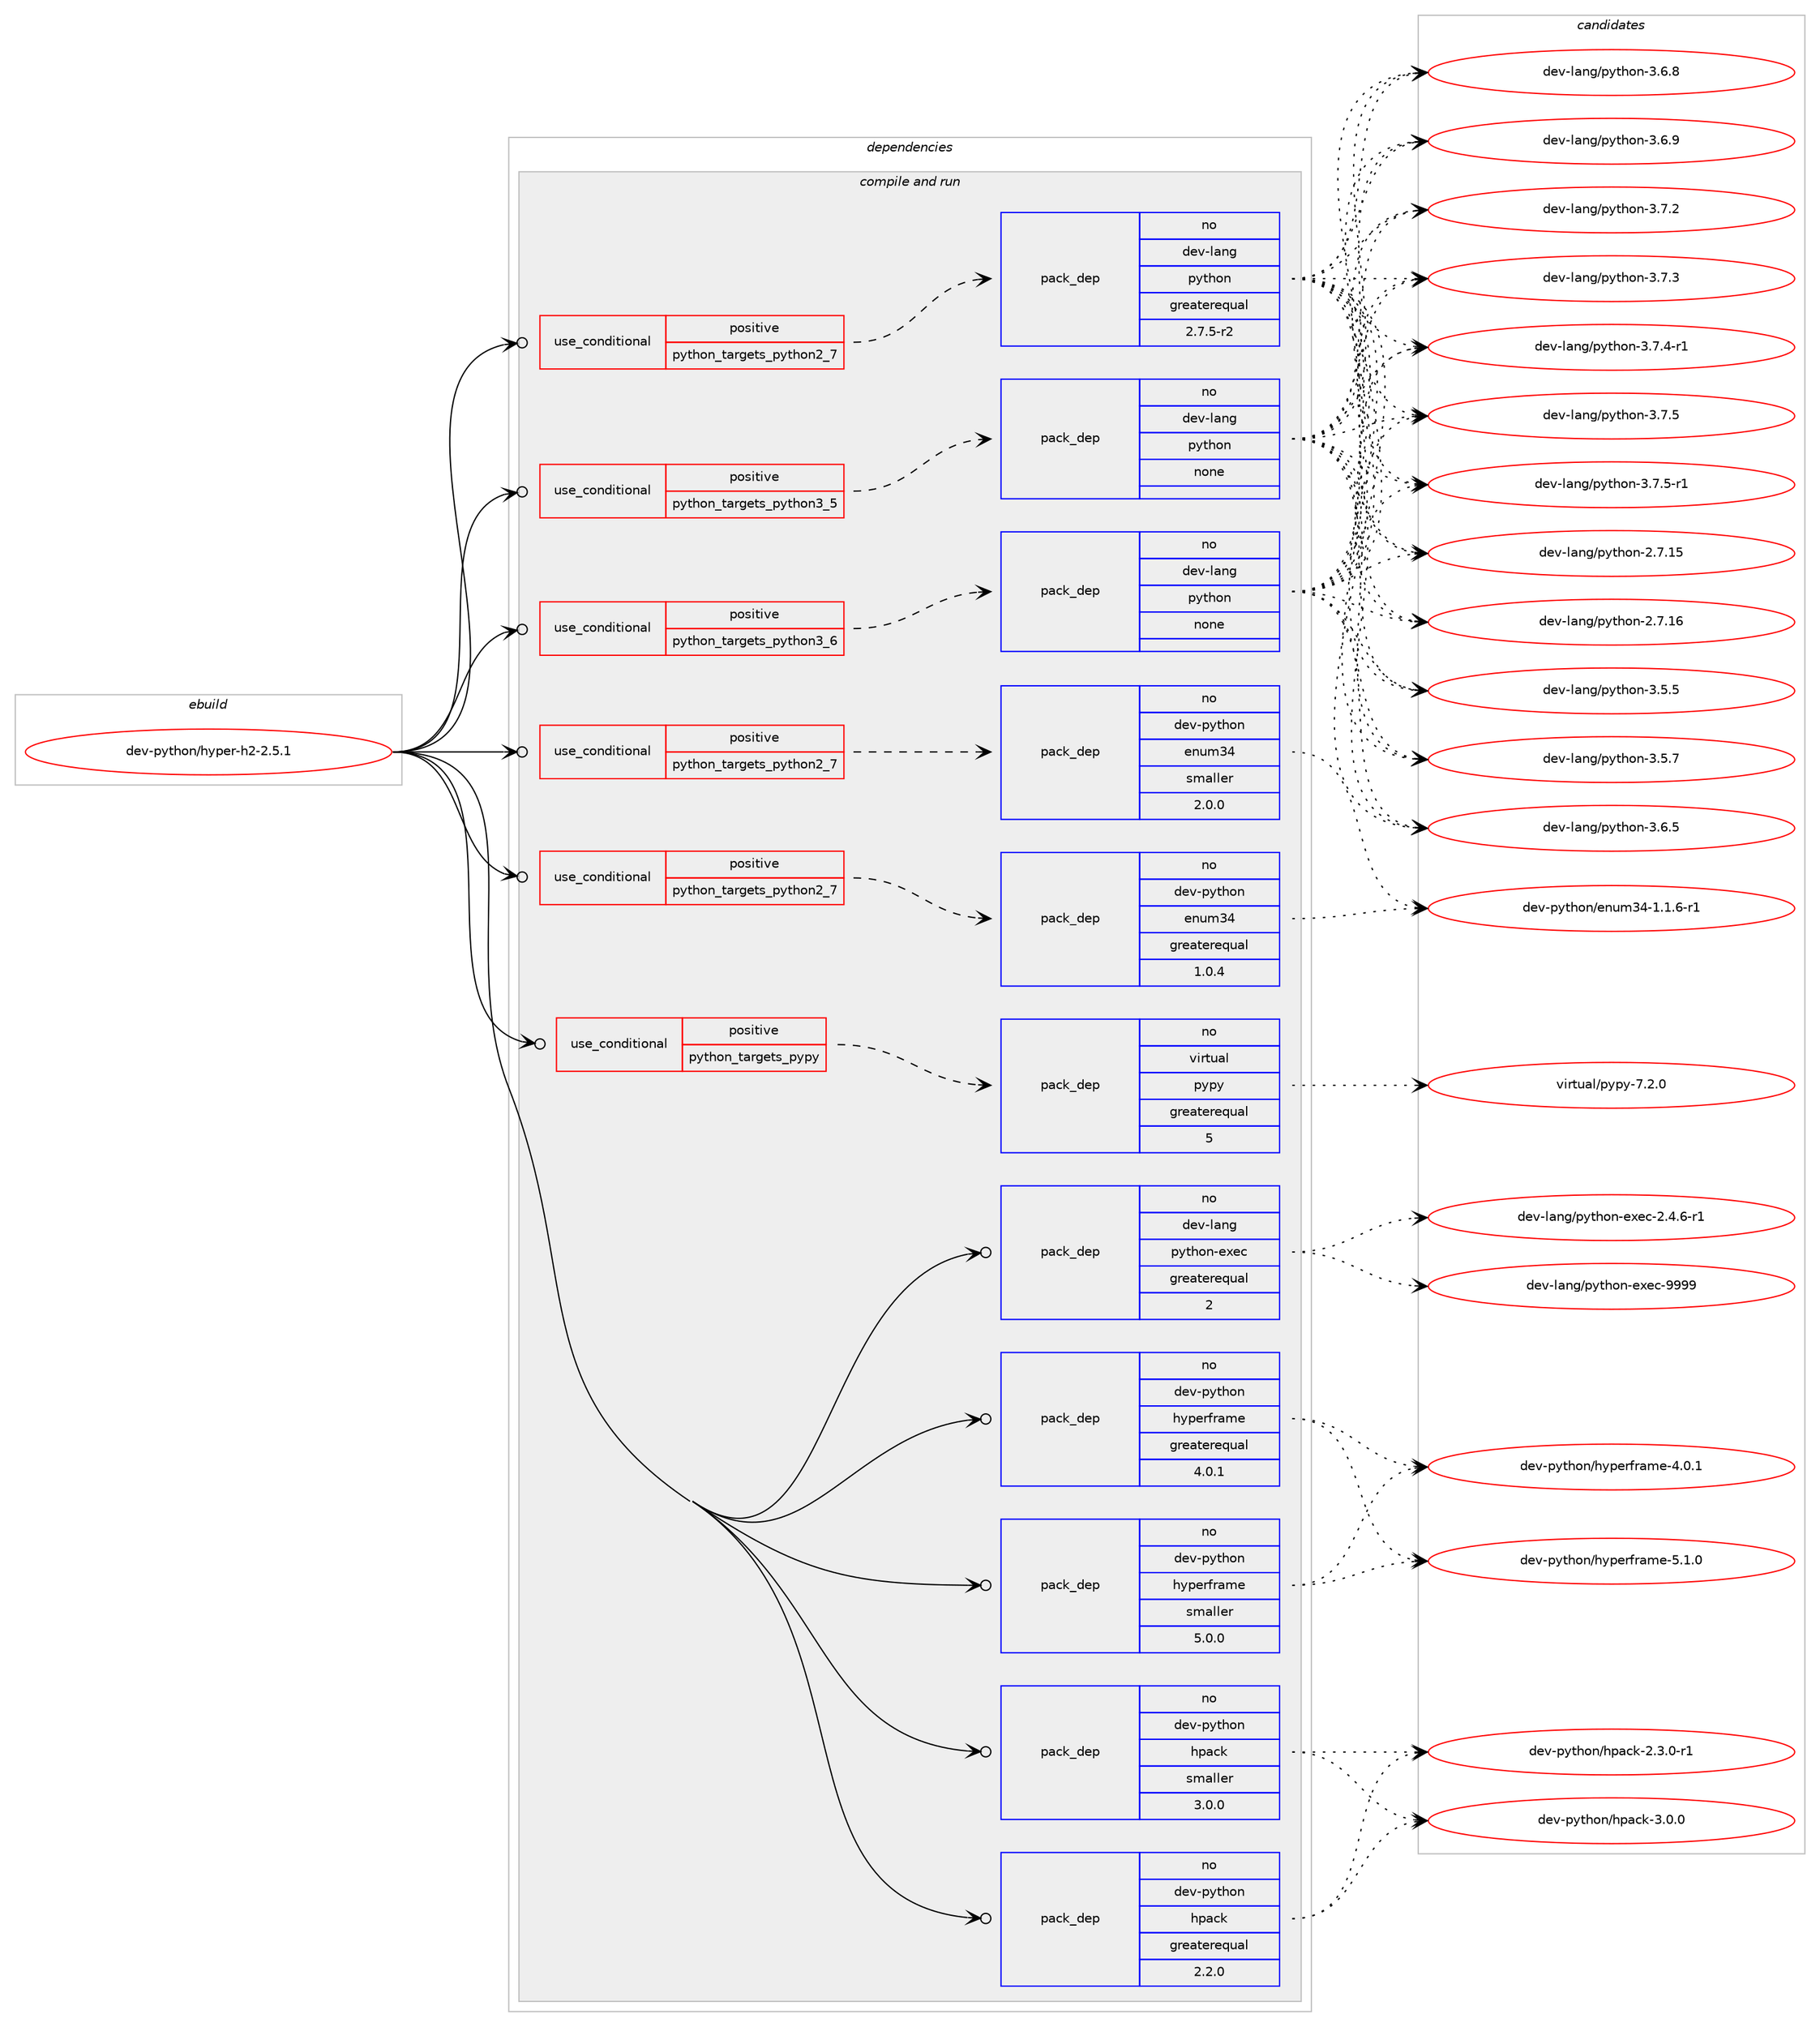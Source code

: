 digraph prolog {

# *************
# Graph options
# *************

newrank=true;
concentrate=true;
compound=true;
graph [rankdir=LR,fontname=Helvetica,fontsize=10,ranksep=1.5];#, ranksep=2.5, nodesep=0.2];
edge  [arrowhead=vee];
node  [fontname=Helvetica,fontsize=10];

# **********
# The ebuild
# **********

subgraph cluster_leftcol {
color=gray;
rank=same;
label=<<i>ebuild</i>>;
id [label="dev-python/hyper-h2-2.5.1", color=red, width=4, href="../dev-python/hyper-h2-2.5.1.svg"];
}

# ****************
# The dependencies
# ****************

subgraph cluster_midcol {
color=gray;
label=<<i>dependencies</i>>;
subgraph cluster_compile {
fillcolor="#eeeeee";
style=filled;
label=<<i>compile</i>>;
}
subgraph cluster_compileandrun {
fillcolor="#eeeeee";
style=filled;
label=<<i>compile and run</i>>;
subgraph cond140624 {
dependency608820 [label=<<TABLE BORDER="0" CELLBORDER="1" CELLSPACING="0" CELLPADDING="4"><TR><TD ROWSPAN="3" CELLPADDING="10">use_conditional</TD></TR><TR><TD>positive</TD></TR><TR><TD>python_targets_pypy</TD></TR></TABLE>>, shape=none, color=red];
subgraph pack456397 {
dependency608821 [label=<<TABLE BORDER="0" CELLBORDER="1" CELLSPACING="0" CELLPADDING="4" WIDTH="220"><TR><TD ROWSPAN="6" CELLPADDING="30">pack_dep</TD></TR><TR><TD WIDTH="110">no</TD></TR><TR><TD>virtual</TD></TR><TR><TD>pypy</TD></TR><TR><TD>greaterequal</TD></TR><TR><TD>5</TD></TR></TABLE>>, shape=none, color=blue];
}
dependency608820:e -> dependency608821:w [weight=20,style="dashed",arrowhead="vee"];
}
id:e -> dependency608820:w [weight=20,style="solid",arrowhead="odotvee"];
subgraph cond140625 {
dependency608822 [label=<<TABLE BORDER="0" CELLBORDER="1" CELLSPACING="0" CELLPADDING="4"><TR><TD ROWSPAN="3" CELLPADDING="10">use_conditional</TD></TR><TR><TD>positive</TD></TR><TR><TD>python_targets_python2_7</TD></TR></TABLE>>, shape=none, color=red];
subgraph pack456398 {
dependency608823 [label=<<TABLE BORDER="0" CELLBORDER="1" CELLSPACING="0" CELLPADDING="4" WIDTH="220"><TR><TD ROWSPAN="6" CELLPADDING="30">pack_dep</TD></TR><TR><TD WIDTH="110">no</TD></TR><TR><TD>dev-lang</TD></TR><TR><TD>python</TD></TR><TR><TD>greaterequal</TD></TR><TR><TD>2.7.5-r2</TD></TR></TABLE>>, shape=none, color=blue];
}
dependency608822:e -> dependency608823:w [weight=20,style="dashed",arrowhead="vee"];
}
id:e -> dependency608822:w [weight=20,style="solid",arrowhead="odotvee"];
subgraph cond140626 {
dependency608824 [label=<<TABLE BORDER="0" CELLBORDER="1" CELLSPACING="0" CELLPADDING="4"><TR><TD ROWSPAN="3" CELLPADDING="10">use_conditional</TD></TR><TR><TD>positive</TD></TR><TR><TD>python_targets_python2_7</TD></TR></TABLE>>, shape=none, color=red];
subgraph pack456399 {
dependency608825 [label=<<TABLE BORDER="0" CELLBORDER="1" CELLSPACING="0" CELLPADDING="4" WIDTH="220"><TR><TD ROWSPAN="6" CELLPADDING="30">pack_dep</TD></TR><TR><TD WIDTH="110">no</TD></TR><TR><TD>dev-python</TD></TR><TR><TD>enum34</TD></TR><TR><TD>greaterequal</TD></TR><TR><TD>1.0.4</TD></TR></TABLE>>, shape=none, color=blue];
}
dependency608824:e -> dependency608825:w [weight=20,style="dashed",arrowhead="vee"];
}
id:e -> dependency608824:w [weight=20,style="solid",arrowhead="odotvee"];
subgraph cond140627 {
dependency608826 [label=<<TABLE BORDER="0" CELLBORDER="1" CELLSPACING="0" CELLPADDING="4"><TR><TD ROWSPAN="3" CELLPADDING="10">use_conditional</TD></TR><TR><TD>positive</TD></TR><TR><TD>python_targets_python2_7</TD></TR></TABLE>>, shape=none, color=red];
subgraph pack456400 {
dependency608827 [label=<<TABLE BORDER="0" CELLBORDER="1" CELLSPACING="0" CELLPADDING="4" WIDTH="220"><TR><TD ROWSPAN="6" CELLPADDING="30">pack_dep</TD></TR><TR><TD WIDTH="110">no</TD></TR><TR><TD>dev-python</TD></TR><TR><TD>enum34</TD></TR><TR><TD>smaller</TD></TR><TR><TD>2.0.0</TD></TR></TABLE>>, shape=none, color=blue];
}
dependency608826:e -> dependency608827:w [weight=20,style="dashed",arrowhead="vee"];
}
id:e -> dependency608826:w [weight=20,style="solid",arrowhead="odotvee"];
subgraph cond140628 {
dependency608828 [label=<<TABLE BORDER="0" CELLBORDER="1" CELLSPACING="0" CELLPADDING="4"><TR><TD ROWSPAN="3" CELLPADDING="10">use_conditional</TD></TR><TR><TD>positive</TD></TR><TR><TD>python_targets_python3_5</TD></TR></TABLE>>, shape=none, color=red];
subgraph pack456401 {
dependency608829 [label=<<TABLE BORDER="0" CELLBORDER="1" CELLSPACING="0" CELLPADDING="4" WIDTH="220"><TR><TD ROWSPAN="6" CELLPADDING="30">pack_dep</TD></TR><TR><TD WIDTH="110">no</TD></TR><TR><TD>dev-lang</TD></TR><TR><TD>python</TD></TR><TR><TD>none</TD></TR><TR><TD></TD></TR></TABLE>>, shape=none, color=blue];
}
dependency608828:e -> dependency608829:w [weight=20,style="dashed",arrowhead="vee"];
}
id:e -> dependency608828:w [weight=20,style="solid",arrowhead="odotvee"];
subgraph cond140629 {
dependency608830 [label=<<TABLE BORDER="0" CELLBORDER="1" CELLSPACING="0" CELLPADDING="4"><TR><TD ROWSPAN="3" CELLPADDING="10">use_conditional</TD></TR><TR><TD>positive</TD></TR><TR><TD>python_targets_python3_6</TD></TR></TABLE>>, shape=none, color=red];
subgraph pack456402 {
dependency608831 [label=<<TABLE BORDER="0" CELLBORDER="1" CELLSPACING="0" CELLPADDING="4" WIDTH="220"><TR><TD ROWSPAN="6" CELLPADDING="30">pack_dep</TD></TR><TR><TD WIDTH="110">no</TD></TR><TR><TD>dev-lang</TD></TR><TR><TD>python</TD></TR><TR><TD>none</TD></TR><TR><TD></TD></TR></TABLE>>, shape=none, color=blue];
}
dependency608830:e -> dependency608831:w [weight=20,style="dashed",arrowhead="vee"];
}
id:e -> dependency608830:w [weight=20,style="solid",arrowhead="odotvee"];
subgraph pack456403 {
dependency608832 [label=<<TABLE BORDER="0" CELLBORDER="1" CELLSPACING="0" CELLPADDING="4" WIDTH="220"><TR><TD ROWSPAN="6" CELLPADDING="30">pack_dep</TD></TR><TR><TD WIDTH="110">no</TD></TR><TR><TD>dev-lang</TD></TR><TR><TD>python-exec</TD></TR><TR><TD>greaterequal</TD></TR><TR><TD>2</TD></TR></TABLE>>, shape=none, color=blue];
}
id:e -> dependency608832:w [weight=20,style="solid",arrowhead="odotvee"];
subgraph pack456404 {
dependency608833 [label=<<TABLE BORDER="0" CELLBORDER="1" CELLSPACING="0" CELLPADDING="4" WIDTH="220"><TR><TD ROWSPAN="6" CELLPADDING="30">pack_dep</TD></TR><TR><TD WIDTH="110">no</TD></TR><TR><TD>dev-python</TD></TR><TR><TD>hpack</TD></TR><TR><TD>greaterequal</TD></TR><TR><TD>2.2.0</TD></TR></TABLE>>, shape=none, color=blue];
}
id:e -> dependency608833:w [weight=20,style="solid",arrowhead="odotvee"];
subgraph pack456405 {
dependency608834 [label=<<TABLE BORDER="0" CELLBORDER="1" CELLSPACING="0" CELLPADDING="4" WIDTH="220"><TR><TD ROWSPAN="6" CELLPADDING="30">pack_dep</TD></TR><TR><TD WIDTH="110">no</TD></TR><TR><TD>dev-python</TD></TR><TR><TD>hpack</TD></TR><TR><TD>smaller</TD></TR><TR><TD>3.0.0</TD></TR></TABLE>>, shape=none, color=blue];
}
id:e -> dependency608834:w [weight=20,style="solid",arrowhead="odotvee"];
subgraph pack456406 {
dependency608835 [label=<<TABLE BORDER="0" CELLBORDER="1" CELLSPACING="0" CELLPADDING="4" WIDTH="220"><TR><TD ROWSPAN="6" CELLPADDING="30">pack_dep</TD></TR><TR><TD WIDTH="110">no</TD></TR><TR><TD>dev-python</TD></TR><TR><TD>hyperframe</TD></TR><TR><TD>greaterequal</TD></TR><TR><TD>4.0.1</TD></TR></TABLE>>, shape=none, color=blue];
}
id:e -> dependency608835:w [weight=20,style="solid",arrowhead="odotvee"];
subgraph pack456407 {
dependency608836 [label=<<TABLE BORDER="0" CELLBORDER="1" CELLSPACING="0" CELLPADDING="4" WIDTH="220"><TR><TD ROWSPAN="6" CELLPADDING="30">pack_dep</TD></TR><TR><TD WIDTH="110">no</TD></TR><TR><TD>dev-python</TD></TR><TR><TD>hyperframe</TD></TR><TR><TD>smaller</TD></TR><TR><TD>5.0.0</TD></TR></TABLE>>, shape=none, color=blue];
}
id:e -> dependency608836:w [weight=20,style="solid",arrowhead="odotvee"];
}
subgraph cluster_run {
fillcolor="#eeeeee";
style=filled;
label=<<i>run</i>>;
}
}

# **************
# The candidates
# **************

subgraph cluster_choices {
rank=same;
color=gray;
label=<<i>candidates</i>>;

subgraph choice456397 {
color=black;
nodesep=1;
choice1181051141161179710847112121112121455546504648 [label="virtual/pypy-7.2.0", color=red, width=4,href="../virtual/pypy-7.2.0.svg"];
dependency608821:e -> choice1181051141161179710847112121112121455546504648:w [style=dotted,weight="100"];
}
subgraph choice456398 {
color=black;
nodesep=1;
choice10010111845108971101034711212111610411111045504655464953 [label="dev-lang/python-2.7.15", color=red, width=4,href="../dev-lang/python-2.7.15.svg"];
choice10010111845108971101034711212111610411111045504655464954 [label="dev-lang/python-2.7.16", color=red, width=4,href="../dev-lang/python-2.7.16.svg"];
choice100101118451089711010347112121116104111110455146534653 [label="dev-lang/python-3.5.5", color=red, width=4,href="../dev-lang/python-3.5.5.svg"];
choice100101118451089711010347112121116104111110455146534655 [label="dev-lang/python-3.5.7", color=red, width=4,href="../dev-lang/python-3.5.7.svg"];
choice100101118451089711010347112121116104111110455146544653 [label="dev-lang/python-3.6.5", color=red, width=4,href="../dev-lang/python-3.6.5.svg"];
choice100101118451089711010347112121116104111110455146544656 [label="dev-lang/python-3.6.8", color=red, width=4,href="../dev-lang/python-3.6.8.svg"];
choice100101118451089711010347112121116104111110455146544657 [label="dev-lang/python-3.6.9", color=red, width=4,href="../dev-lang/python-3.6.9.svg"];
choice100101118451089711010347112121116104111110455146554650 [label="dev-lang/python-3.7.2", color=red, width=4,href="../dev-lang/python-3.7.2.svg"];
choice100101118451089711010347112121116104111110455146554651 [label="dev-lang/python-3.7.3", color=red, width=4,href="../dev-lang/python-3.7.3.svg"];
choice1001011184510897110103471121211161041111104551465546524511449 [label="dev-lang/python-3.7.4-r1", color=red, width=4,href="../dev-lang/python-3.7.4-r1.svg"];
choice100101118451089711010347112121116104111110455146554653 [label="dev-lang/python-3.7.5", color=red, width=4,href="../dev-lang/python-3.7.5.svg"];
choice1001011184510897110103471121211161041111104551465546534511449 [label="dev-lang/python-3.7.5-r1", color=red, width=4,href="../dev-lang/python-3.7.5-r1.svg"];
dependency608823:e -> choice10010111845108971101034711212111610411111045504655464953:w [style=dotted,weight="100"];
dependency608823:e -> choice10010111845108971101034711212111610411111045504655464954:w [style=dotted,weight="100"];
dependency608823:e -> choice100101118451089711010347112121116104111110455146534653:w [style=dotted,weight="100"];
dependency608823:e -> choice100101118451089711010347112121116104111110455146534655:w [style=dotted,weight="100"];
dependency608823:e -> choice100101118451089711010347112121116104111110455146544653:w [style=dotted,weight="100"];
dependency608823:e -> choice100101118451089711010347112121116104111110455146544656:w [style=dotted,weight="100"];
dependency608823:e -> choice100101118451089711010347112121116104111110455146544657:w [style=dotted,weight="100"];
dependency608823:e -> choice100101118451089711010347112121116104111110455146554650:w [style=dotted,weight="100"];
dependency608823:e -> choice100101118451089711010347112121116104111110455146554651:w [style=dotted,weight="100"];
dependency608823:e -> choice1001011184510897110103471121211161041111104551465546524511449:w [style=dotted,weight="100"];
dependency608823:e -> choice100101118451089711010347112121116104111110455146554653:w [style=dotted,weight="100"];
dependency608823:e -> choice1001011184510897110103471121211161041111104551465546534511449:w [style=dotted,weight="100"];
}
subgraph choice456399 {
color=black;
nodesep=1;
choice100101118451121211161041111104710111011710951524549464946544511449 [label="dev-python/enum34-1.1.6-r1", color=red, width=4,href="../dev-python/enum34-1.1.6-r1.svg"];
dependency608825:e -> choice100101118451121211161041111104710111011710951524549464946544511449:w [style=dotted,weight="100"];
}
subgraph choice456400 {
color=black;
nodesep=1;
choice100101118451121211161041111104710111011710951524549464946544511449 [label="dev-python/enum34-1.1.6-r1", color=red, width=4,href="../dev-python/enum34-1.1.6-r1.svg"];
dependency608827:e -> choice100101118451121211161041111104710111011710951524549464946544511449:w [style=dotted,weight="100"];
}
subgraph choice456401 {
color=black;
nodesep=1;
choice10010111845108971101034711212111610411111045504655464953 [label="dev-lang/python-2.7.15", color=red, width=4,href="../dev-lang/python-2.7.15.svg"];
choice10010111845108971101034711212111610411111045504655464954 [label="dev-lang/python-2.7.16", color=red, width=4,href="../dev-lang/python-2.7.16.svg"];
choice100101118451089711010347112121116104111110455146534653 [label="dev-lang/python-3.5.5", color=red, width=4,href="../dev-lang/python-3.5.5.svg"];
choice100101118451089711010347112121116104111110455146534655 [label="dev-lang/python-3.5.7", color=red, width=4,href="../dev-lang/python-3.5.7.svg"];
choice100101118451089711010347112121116104111110455146544653 [label="dev-lang/python-3.6.5", color=red, width=4,href="../dev-lang/python-3.6.5.svg"];
choice100101118451089711010347112121116104111110455146544656 [label="dev-lang/python-3.6.8", color=red, width=4,href="../dev-lang/python-3.6.8.svg"];
choice100101118451089711010347112121116104111110455146544657 [label="dev-lang/python-3.6.9", color=red, width=4,href="../dev-lang/python-3.6.9.svg"];
choice100101118451089711010347112121116104111110455146554650 [label="dev-lang/python-3.7.2", color=red, width=4,href="../dev-lang/python-3.7.2.svg"];
choice100101118451089711010347112121116104111110455146554651 [label="dev-lang/python-3.7.3", color=red, width=4,href="../dev-lang/python-3.7.3.svg"];
choice1001011184510897110103471121211161041111104551465546524511449 [label="dev-lang/python-3.7.4-r1", color=red, width=4,href="../dev-lang/python-3.7.4-r1.svg"];
choice100101118451089711010347112121116104111110455146554653 [label="dev-lang/python-3.7.5", color=red, width=4,href="../dev-lang/python-3.7.5.svg"];
choice1001011184510897110103471121211161041111104551465546534511449 [label="dev-lang/python-3.7.5-r1", color=red, width=4,href="../dev-lang/python-3.7.5-r1.svg"];
dependency608829:e -> choice10010111845108971101034711212111610411111045504655464953:w [style=dotted,weight="100"];
dependency608829:e -> choice10010111845108971101034711212111610411111045504655464954:w [style=dotted,weight="100"];
dependency608829:e -> choice100101118451089711010347112121116104111110455146534653:w [style=dotted,weight="100"];
dependency608829:e -> choice100101118451089711010347112121116104111110455146534655:w [style=dotted,weight="100"];
dependency608829:e -> choice100101118451089711010347112121116104111110455146544653:w [style=dotted,weight="100"];
dependency608829:e -> choice100101118451089711010347112121116104111110455146544656:w [style=dotted,weight="100"];
dependency608829:e -> choice100101118451089711010347112121116104111110455146544657:w [style=dotted,weight="100"];
dependency608829:e -> choice100101118451089711010347112121116104111110455146554650:w [style=dotted,weight="100"];
dependency608829:e -> choice100101118451089711010347112121116104111110455146554651:w [style=dotted,weight="100"];
dependency608829:e -> choice1001011184510897110103471121211161041111104551465546524511449:w [style=dotted,weight="100"];
dependency608829:e -> choice100101118451089711010347112121116104111110455146554653:w [style=dotted,weight="100"];
dependency608829:e -> choice1001011184510897110103471121211161041111104551465546534511449:w [style=dotted,weight="100"];
}
subgraph choice456402 {
color=black;
nodesep=1;
choice10010111845108971101034711212111610411111045504655464953 [label="dev-lang/python-2.7.15", color=red, width=4,href="../dev-lang/python-2.7.15.svg"];
choice10010111845108971101034711212111610411111045504655464954 [label="dev-lang/python-2.7.16", color=red, width=4,href="../dev-lang/python-2.7.16.svg"];
choice100101118451089711010347112121116104111110455146534653 [label="dev-lang/python-3.5.5", color=red, width=4,href="../dev-lang/python-3.5.5.svg"];
choice100101118451089711010347112121116104111110455146534655 [label="dev-lang/python-3.5.7", color=red, width=4,href="../dev-lang/python-3.5.7.svg"];
choice100101118451089711010347112121116104111110455146544653 [label="dev-lang/python-3.6.5", color=red, width=4,href="../dev-lang/python-3.6.5.svg"];
choice100101118451089711010347112121116104111110455146544656 [label="dev-lang/python-3.6.8", color=red, width=4,href="../dev-lang/python-3.6.8.svg"];
choice100101118451089711010347112121116104111110455146544657 [label="dev-lang/python-3.6.9", color=red, width=4,href="../dev-lang/python-3.6.9.svg"];
choice100101118451089711010347112121116104111110455146554650 [label="dev-lang/python-3.7.2", color=red, width=4,href="../dev-lang/python-3.7.2.svg"];
choice100101118451089711010347112121116104111110455146554651 [label="dev-lang/python-3.7.3", color=red, width=4,href="../dev-lang/python-3.7.3.svg"];
choice1001011184510897110103471121211161041111104551465546524511449 [label="dev-lang/python-3.7.4-r1", color=red, width=4,href="../dev-lang/python-3.7.4-r1.svg"];
choice100101118451089711010347112121116104111110455146554653 [label="dev-lang/python-3.7.5", color=red, width=4,href="../dev-lang/python-3.7.5.svg"];
choice1001011184510897110103471121211161041111104551465546534511449 [label="dev-lang/python-3.7.5-r1", color=red, width=4,href="../dev-lang/python-3.7.5-r1.svg"];
dependency608831:e -> choice10010111845108971101034711212111610411111045504655464953:w [style=dotted,weight="100"];
dependency608831:e -> choice10010111845108971101034711212111610411111045504655464954:w [style=dotted,weight="100"];
dependency608831:e -> choice100101118451089711010347112121116104111110455146534653:w [style=dotted,weight="100"];
dependency608831:e -> choice100101118451089711010347112121116104111110455146534655:w [style=dotted,weight="100"];
dependency608831:e -> choice100101118451089711010347112121116104111110455146544653:w [style=dotted,weight="100"];
dependency608831:e -> choice100101118451089711010347112121116104111110455146544656:w [style=dotted,weight="100"];
dependency608831:e -> choice100101118451089711010347112121116104111110455146544657:w [style=dotted,weight="100"];
dependency608831:e -> choice100101118451089711010347112121116104111110455146554650:w [style=dotted,weight="100"];
dependency608831:e -> choice100101118451089711010347112121116104111110455146554651:w [style=dotted,weight="100"];
dependency608831:e -> choice1001011184510897110103471121211161041111104551465546524511449:w [style=dotted,weight="100"];
dependency608831:e -> choice100101118451089711010347112121116104111110455146554653:w [style=dotted,weight="100"];
dependency608831:e -> choice1001011184510897110103471121211161041111104551465546534511449:w [style=dotted,weight="100"];
}
subgraph choice456403 {
color=black;
nodesep=1;
choice10010111845108971101034711212111610411111045101120101994550465246544511449 [label="dev-lang/python-exec-2.4.6-r1", color=red, width=4,href="../dev-lang/python-exec-2.4.6-r1.svg"];
choice10010111845108971101034711212111610411111045101120101994557575757 [label="dev-lang/python-exec-9999", color=red, width=4,href="../dev-lang/python-exec-9999.svg"];
dependency608832:e -> choice10010111845108971101034711212111610411111045101120101994550465246544511449:w [style=dotted,weight="100"];
dependency608832:e -> choice10010111845108971101034711212111610411111045101120101994557575757:w [style=dotted,weight="100"];
}
subgraph choice456404 {
color=black;
nodesep=1;
choice100101118451121211161041111104710411297991074550465146484511449 [label="dev-python/hpack-2.3.0-r1", color=red, width=4,href="../dev-python/hpack-2.3.0-r1.svg"];
choice10010111845112121116104111110471041129799107455146484648 [label="dev-python/hpack-3.0.0", color=red, width=4,href="../dev-python/hpack-3.0.0.svg"];
dependency608833:e -> choice100101118451121211161041111104710411297991074550465146484511449:w [style=dotted,weight="100"];
dependency608833:e -> choice10010111845112121116104111110471041129799107455146484648:w [style=dotted,weight="100"];
}
subgraph choice456405 {
color=black;
nodesep=1;
choice100101118451121211161041111104710411297991074550465146484511449 [label="dev-python/hpack-2.3.0-r1", color=red, width=4,href="../dev-python/hpack-2.3.0-r1.svg"];
choice10010111845112121116104111110471041129799107455146484648 [label="dev-python/hpack-3.0.0", color=red, width=4,href="../dev-python/hpack-3.0.0.svg"];
dependency608834:e -> choice100101118451121211161041111104710411297991074550465146484511449:w [style=dotted,weight="100"];
dependency608834:e -> choice10010111845112121116104111110471041129799107455146484648:w [style=dotted,weight="100"];
}
subgraph choice456406 {
color=black;
nodesep=1;
choice100101118451121211161041111104710412111210111410211497109101455246484649 [label="dev-python/hyperframe-4.0.1", color=red, width=4,href="../dev-python/hyperframe-4.0.1.svg"];
choice100101118451121211161041111104710412111210111410211497109101455346494648 [label="dev-python/hyperframe-5.1.0", color=red, width=4,href="../dev-python/hyperframe-5.1.0.svg"];
dependency608835:e -> choice100101118451121211161041111104710412111210111410211497109101455246484649:w [style=dotted,weight="100"];
dependency608835:e -> choice100101118451121211161041111104710412111210111410211497109101455346494648:w [style=dotted,weight="100"];
}
subgraph choice456407 {
color=black;
nodesep=1;
choice100101118451121211161041111104710412111210111410211497109101455246484649 [label="dev-python/hyperframe-4.0.1", color=red, width=4,href="../dev-python/hyperframe-4.0.1.svg"];
choice100101118451121211161041111104710412111210111410211497109101455346494648 [label="dev-python/hyperframe-5.1.0", color=red, width=4,href="../dev-python/hyperframe-5.1.0.svg"];
dependency608836:e -> choice100101118451121211161041111104710412111210111410211497109101455246484649:w [style=dotted,weight="100"];
dependency608836:e -> choice100101118451121211161041111104710412111210111410211497109101455346494648:w [style=dotted,weight="100"];
}
}

}
